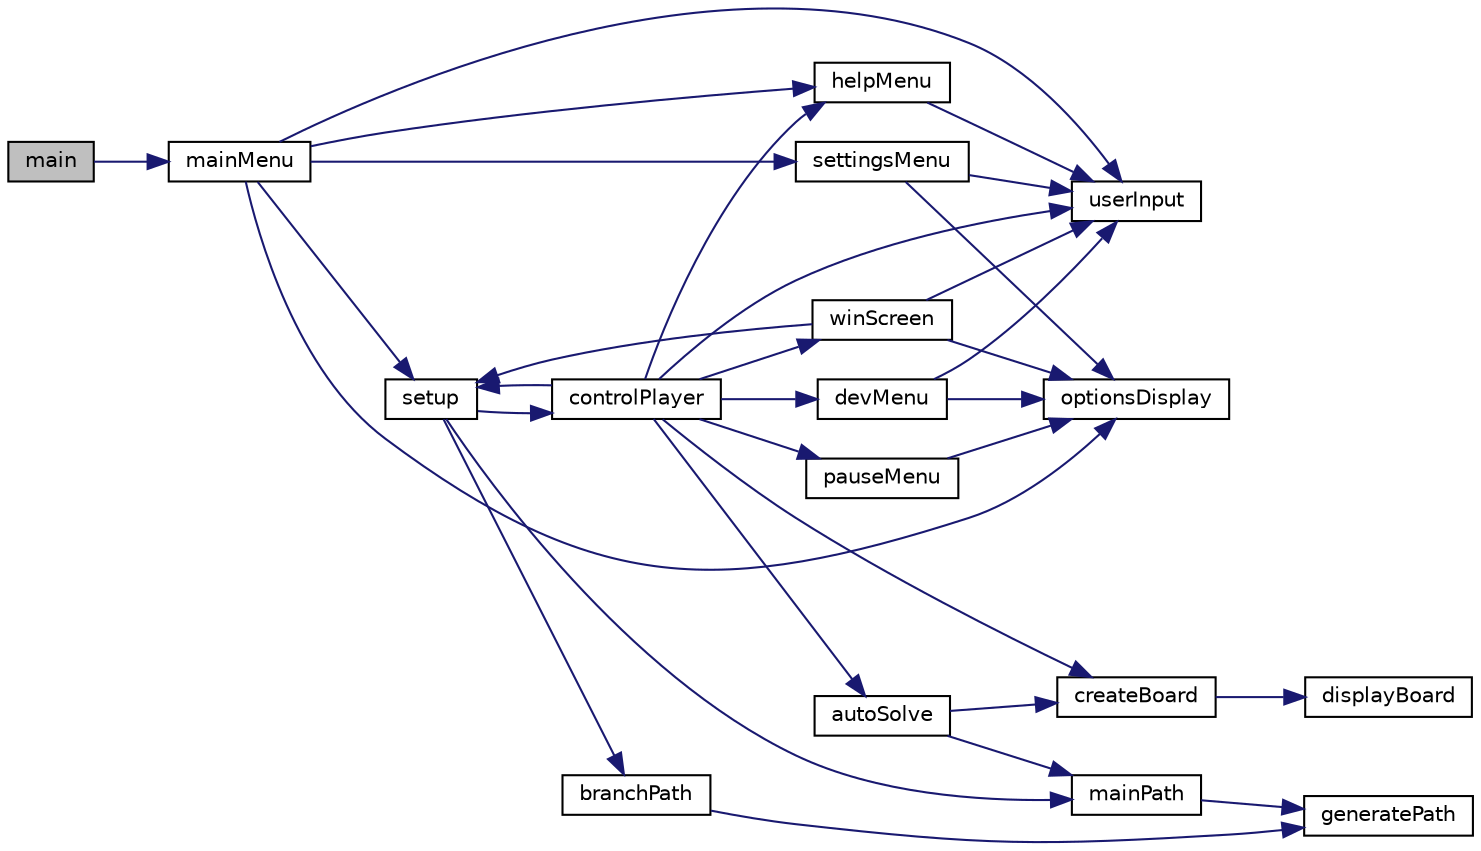 digraph "main"
{
 // LATEX_PDF_SIZE
  edge [fontname="Helvetica",fontsize="10",labelfontname="Helvetica",labelfontsize="10"];
  node [fontname="Helvetica",fontsize="10",shape=record];
  rankdir="LR";
  Node1 [label="main",height=0.2,width=0.4,color="black", fillcolor="grey75", style="filled", fontcolor="black",tooltip="The main function"];
  Node1 -> Node2 [color="midnightblue",fontsize="10",style="solid",fontname="Helvetica"];
  Node2 [label="mainMenu",height=0.2,width=0.4,color="black", fillcolor="white", style="filled",URL="$main_menu_8cpp.html#ab3002fe8e0074c9e2ecb5b835e5e819f",tooltip="The main menu which holds every other menu and the maze itself"];
  Node2 -> Node3 [color="midnightblue",fontsize="10",style="solid",fontname="Helvetica"];
  Node3 [label="helpMenu",height=0.2,width=0.4,color="black", fillcolor="white", style="filled",URL="$main_menu_8cpp.html#ac711f79a35ebd31f89aebf9ef213d904",tooltip="A menu with a description of how to play and what to do"];
  Node3 -> Node4 [color="midnightblue",fontsize="10",style="solid",fontname="Helvetica"];
  Node4 [label="userInput",height=0.2,width=0.4,color="black", fillcolor="white", style="filled",URL="$main_menu_8cpp.html#aa97da210c9fc91edc1ae299f3566a6f8",tooltip="Takes the user input and returns an int between 3 and -3"];
  Node2 -> Node5 [color="midnightblue",fontsize="10",style="solid",fontname="Helvetica"];
  Node5 [label="optionsDisplay",height=0.2,width=0.4,color="black", fillcolor="white", style="filled",URL="$main_menu_8cpp.html#ae18d07ed16a2611d33dbeb0b1a3f3579",tooltip="Displays the options for the menus and highlits the chosen ones"];
  Node2 -> Node6 [color="midnightblue",fontsize="10",style="solid",fontname="Helvetica"];
  Node6 [label="settingsMenu",height=0.2,width=0.4,color="black", fillcolor="white", style="filled",URL="$main_menu_8cpp.html#a104cad1b88166ce672c95daee706592f",tooltip="A menu in which you can remap your inputs across the whole game"];
  Node6 -> Node5 [color="midnightblue",fontsize="10",style="solid",fontname="Helvetica"];
  Node6 -> Node4 [color="midnightblue",fontsize="10",style="solid",fontname="Helvetica"];
  Node2 -> Node7 [color="midnightblue",fontsize="10",style="solid",fontname="Helvetica"];
  Node7 [label="setup",height=0.2,width=0.4,color="black", fillcolor="white", style="filled",URL="$board_creation_8cpp.html#a8fe1d4553f748a66bafe782483ab0817",tooltip="A setup function before calling in the board creation. Makes a dynamic matrix and variables that will..."];
  Node7 -> Node8 [color="midnightblue",fontsize="10",style="solid",fontname="Helvetica"];
  Node8 [label="branchPath",height=0.2,width=0.4,color="black", fillcolor="white", style="filled",URL="$board_creation_8cpp.html#ab910b01bfbb3ad3769434f7378bad58b",tooltip="Generates the branches"];
  Node8 -> Node9 [color="midnightblue",fontsize="10",style="solid",fontname="Helvetica"];
  Node9 [label="generatePath",height=0.2,width=0.4,color="black", fillcolor="white", style="filled",URL="$board_creation_8cpp.html#a2dfc8048e8cb8ad577a689be6a9916f7",tooltip="Randomly generates a path based on the inputs given. Resets the path taken if it gets stuck."];
  Node7 -> Node10 [color="midnightblue",fontsize="10",style="solid",fontname="Helvetica"];
  Node10 [label="controlPlayer",height=0.2,width=0.4,color="black", fillcolor="white", style="filled",URL="$player_control_8cpp.html#a59466cadf0833e66779d56c593e9cfaf",tooltip="Takes in player movement and checks its validity. If the move is not invalid change the x,..."];
  Node10 -> Node11 [color="midnightblue",fontsize="10",style="solid",fontname="Helvetica"];
  Node11 [label="autoSolve",height=0.2,width=0.4,color="black", fillcolor="white", style="filled",URL="$player_control_8cpp.html#ad2cf8205eb5444d8abb1928798711921",tooltip="Autosolves the maze by following a branch back to the main path, reversing the instructions of the ma..."];
  Node11 -> Node12 [color="midnightblue",fontsize="10",style="solid",fontname="Helvetica"];
  Node12 [label="createBoard",height=0.2,width=0.4,color="black", fillcolor="white", style="filled",URL="$board_display_8cpp.html#a8025802260f41f3839545cddcafcc147",tooltip="Creates a board which intern is displayed and changed depending on the current player position"];
  Node12 -> Node13 [color="midnightblue",fontsize="10",style="solid",fontname="Helvetica"];
  Node13 [label="displayBoard",height=0.2,width=0.4,color="black", fillcolor="white", style="filled",URL="$board_display_8cpp.html#a74a7f134a03fce64acb0d4fbfce8579b",tooltip="Displays the current board state using the parameters given. Adds the player to that board and update..."];
  Node11 -> Node14 [color="midnightblue",fontsize="10",style="solid",fontname="Helvetica"];
  Node14 [label="mainPath",height=0.2,width=0.4,color="black", fillcolor="white", style="filled",URL="$board_creation_8cpp.html#a5701285d66b2b6ece48bfba7dda6b935",tooltip="Generates the main path"];
  Node14 -> Node9 [color="midnightblue",fontsize="10",style="solid",fontname="Helvetica"];
  Node10 -> Node12 [color="midnightblue",fontsize="10",style="solid",fontname="Helvetica"];
  Node10 -> Node15 [color="midnightblue",fontsize="10",style="solid",fontname="Helvetica"];
  Node15 [label="devMenu",height=0.2,width=0.4,color="black", fillcolor="white", style="filled",URL="$player_control_8cpp.html#a374b6753f7c123c4b68574c7f38abd6d",tooltip="Presents the user a menu with developer options to customize your maze generator"];
  Node15 -> Node5 [color="midnightblue",fontsize="10",style="solid",fontname="Helvetica"];
  Node15 -> Node4 [color="midnightblue",fontsize="10",style="solid",fontname="Helvetica"];
  Node10 -> Node3 [color="midnightblue",fontsize="10",style="solid",fontname="Helvetica"];
  Node10 -> Node16 [color="midnightblue",fontsize="10",style="solid",fontname="Helvetica"];
  Node16 [label="pauseMenu",height=0.2,width=0.4,color="black", fillcolor="white", style="filled",URL="$player_control_8cpp.html#a62ccb771226a248b78cf16999b5f972f",tooltip="Displays a pause menu through which other settings are accessed"];
  Node16 -> Node5 [color="midnightblue",fontsize="10",style="solid",fontname="Helvetica"];
  Node10 -> Node7 [color="midnightblue",fontsize="10",style="solid",fontname="Helvetica"];
  Node10 -> Node4 [color="midnightblue",fontsize="10",style="solid",fontname="Helvetica"];
  Node10 -> Node17 [color="midnightblue",fontsize="10",style="solid",fontname="Helvetica"];
  Node17 [label="winScreen",height=0.2,width=0.4,color="black", fillcolor="white", style="filled",URL="$player_control_8cpp.html#a1977dc8c65ec26b6e2013d032daa7aae",tooltip="Redirects the user to the win screen and prompts them to try another maze"];
  Node17 -> Node5 [color="midnightblue",fontsize="10",style="solid",fontname="Helvetica"];
  Node17 -> Node7 [color="midnightblue",fontsize="10",style="solid",fontname="Helvetica"];
  Node17 -> Node4 [color="midnightblue",fontsize="10",style="solid",fontname="Helvetica"];
  Node7 -> Node14 [color="midnightblue",fontsize="10",style="solid",fontname="Helvetica"];
  Node2 -> Node4 [color="midnightblue",fontsize="10",style="solid",fontname="Helvetica"];
}
